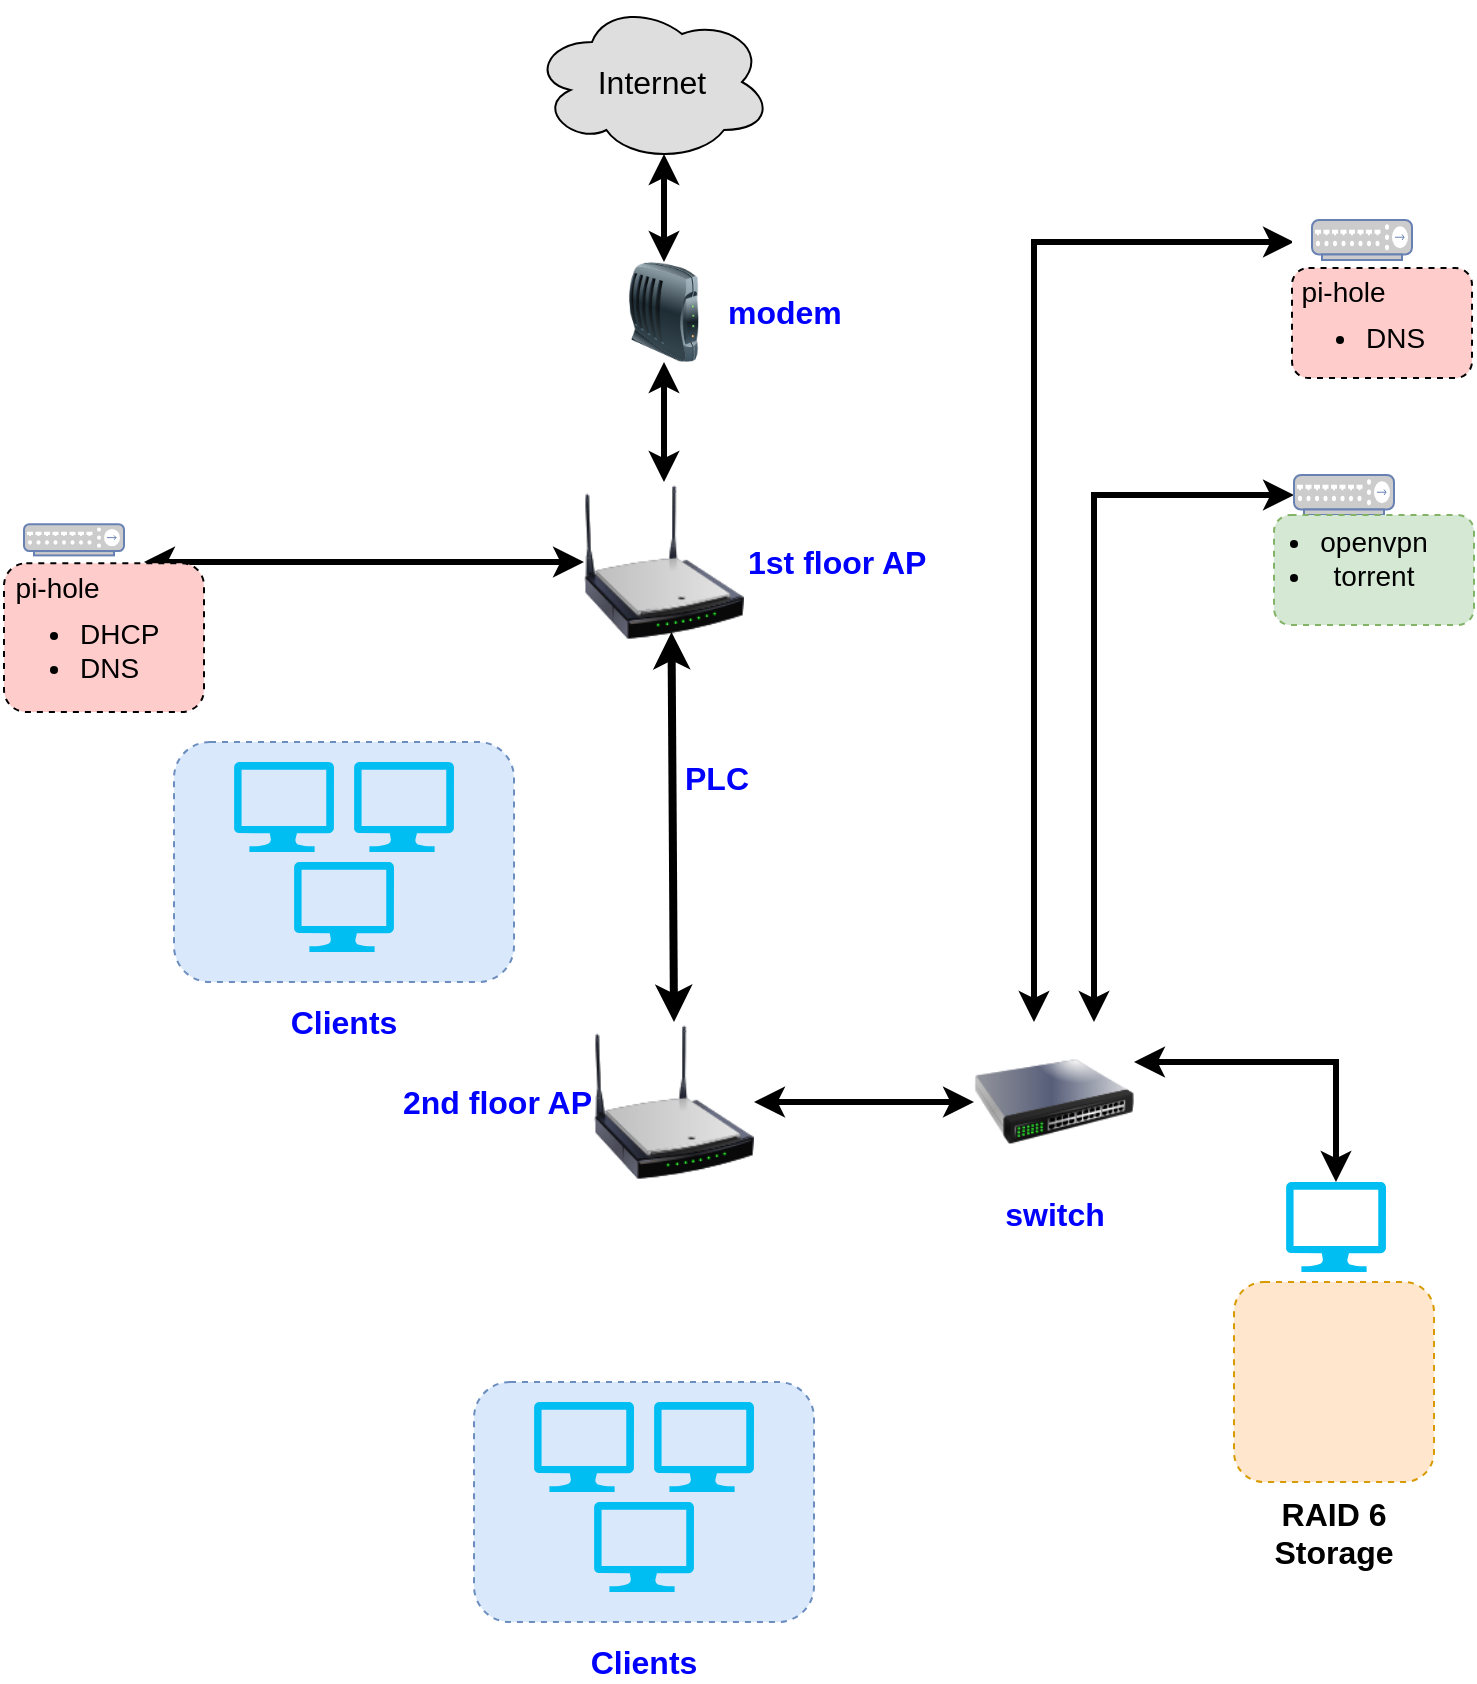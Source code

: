 <mxfile version="12.9.3" type="github">
  <diagram id="mYLeq-nyKpzClfBrtyMi" name="Page-1">
    <mxGraphModel dx="826" dy="1031" grid="1" gridSize="10" guides="1" tooltips="1" connect="1" arrows="1" fold="1" page="1" pageScale="1" pageWidth="850" pageHeight="1100" math="0" shadow="0">
      <root>
        <mxCell id="0" />
        <mxCell id="1" parent="0" />
        <mxCell id="jhTQluIwvFNyfBxd88vz-61" value="&lt;font style=&quot;font-size: 16px&quot;&gt;RAID 6 Storage&lt;/font&gt;" style="rounded=1;whiteSpace=wrap;html=1;dashed=1;strokeColor=#d79b00;fillColor=#ffe6cc;align=center;labelPosition=center;verticalLabelPosition=bottom;verticalAlign=top;fontStyle=1;" parent="1" vertex="1">
          <mxGeometry x="670" y="650" width="100" height="100" as="geometry" />
        </mxCell>
        <mxCell id="biianqtAshMLmKHlSj_L-2" value="&lt;font style=&quot;font-size: 16px&quot;&gt;Internet&lt;/font&gt;" style="ellipse;shape=cloud;whiteSpace=wrap;html=1;labelBackgroundColor=none;fillColor=#DEDEDE;" parent="1" vertex="1">
          <mxGeometry x="319" y="10" width="120" height="80" as="geometry" />
        </mxCell>
        <mxCell id="biianqtAshMLmKHlSj_L-3" value="modem" style="image;html=1;labelBackgroundColor=#ffffff;image=img/lib/clip_art/networking/Modem_128x128.png;labelPosition=right;verticalLabelPosition=middle;align=left;verticalAlign=middle;fontSize=16;fontStyle=1;fontColor=#0000FF;" parent="1" vertex="1">
          <mxGeometry x="355" y="140" width="60" height="50" as="geometry" />
        </mxCell>
        <mxCell id="biianqtAshMLmKHlSj_L-19" style="edgeStyle=orthogonalEdgeStyle;rounded=0;orthogonalLoop=1;jettySize=auto;html=1;startArrow=classic;startFill=1;strokeWidth=3;" parent="1" source="biianqtAshMLmKHlSj_L-6" edge="1">
          <mxGeometry relative="1" as="geometry">
            <mxPoint x="125" y="290" as="targetPoint" />
          </mxGeometry>
        </mxCell>
        <mxCell id="biianqtAshMLmKHlSj_L-6" value="&lt;font style=&quot;font-size: 16px&quot;&gt;1st floor AP&lt;/font&gt;" style="image;html=1;labelBackgroundColor=#ffffff;image=img/lib/clip_art/networking/Wireless_Router_N_128x128.png;labelPosition=right;verticalLabelPosition=middle;align=left;verticalAlign=middle;fontColor=#0000FF;fontStyle=1" parent="1" vertex="1">
          <mxGeometry x="345" y="250" width="80" height="80" as="geometry" />
        </mxCell>
        <mxCell id="biianqtAshMLmKHlSj_L-8" value="&lt;font style=&quot;font-size: 16px&quot;&gt;PLC&lt;/font&gt;" style="rounded=0;orthogonalLoop=1;jettySize=auto;html=1;startArrow=classic;startFill=1;strokeWidth=4;exitX=0.5;exitY=0;exitDx=0;exitDy=0;fontColor=#0000FF;fontStyle=1" parent="1" source="biianqtAshMLmKHlSj_L-7" edge="1">
          <mxGeometry x="0.246" y="-22" relative="1" as="geometry">
            <mxPoint x="391.25" y="485" as="sourcePoint" />
            <mxPoint x="388.75" y="325" as="targetPoint" />
            <mxPoint as="offset" />
          </mxGeometry>
        </mxCell>
        <mxCell id="biianqtAshMLmKHlSj_L-7" value="&lt;font style=&quot;font-size: 16px&quot;&gt;2nd floor AP&lt;/font&gt;" style="image;html=1;labelBackgroundColor=#ffffff;image=img/lib/clip_art/networking/Wireless_Router_N_128x128.png;labelPosition=left;verticalLabelPosition=middle;align=right;verticalAlign=middle;fontStyle=1;fontColor=#0000FF;" parent="1" vertex="1">
          <mxGeometry x="350" y="520" width="80" height="80" as="geometry" />
        </mxCell>
        <mxCell id="biianqtAshMLmKHlSj_L-10" value="" style="endArrow=classic;startArrow=classic;html=1;exitX=0.5;exitY=0;exitDx=0;exitDy=0;entryX=0.55;entryY=0.95;entryDx=0;entryDy=0;entryPerimeter=0;rounded=0;strokeWidth=3;" parent="1" source="biianqtAshMLmKHlSj_L-3" target="biianqtAshMLmKHlSj_L-2" edge="1">
          <mxGeometry width="50" height="50" relative="1" as="geometry">
            <mxPoint x="290" y="150" as="sourcePoint" />
            <mxPoint x="340" y="100" as="targetPoint" />
          </mxGeometry>
        </mxCell>
        <mxCell id="biianqtAshMLmKHlSj_L-11" value="" style="endArrow=classic;startArrow=classic;html=1;strokeWidth=3;entryX=0.5;entryY=1;entryDx=0;entryDy=0;" parent="1" target="biianqtAshMLmKHlSj_L-3" edge="1">
          <mxGeometry width="50" height="50" relative="1" as="geometry">
            <mxPoint x="385" y="250" as="sourcePoint" />
            <mxPoint x="355" y="230" as="targetPoint" />
          </mxGeometry>
        </mxCell>
        <mxCell id="jhTQluIwvFNyfBxd88vz-19" style="edgeStyle=orthogonalEdgeStyle;rounded=0;orthogonalLoop=1;jettySize=auto;html=1;startArrow=classic;startFill=1;strokeWidth=3;entryX=1;entryY=0.5;entryDx=0;entryDy=0;" parent="1" source="jhTQluIwvFNyfBxd88vz-18" target="biianqtAshMLmKHlSj_L-7" edge="1">
          <mxGeometry relative="1" as="geometry">
            <mxPoint x="570" y="253" as="targetPoint" />
          </mxGeometry>
        </mxCell>
        <mxCell id="jhTQluIwvFNyfBxd88vz-31" style="edgeStyle=orthogonalEdgeStyle;rounded=0;orthogonalLoop=1;jettySize=auto;html=1;startArrow=classic;startFill=1;strokeWidth=3;" parent="1" source="jhTQluIwvFNyfBxd88vz-18" edge="1">
          <mxGeometry relative="1" as="geometry">
            <mxPoint x="700" y="130" as="targetPoint" />
            <Array as="points">
              <mxPoint x="570" y="130" />
            </Array>
          </mxGeometry>
        </mxCell>
        <mxCell id="jhTQluIwvFNyfBxd88vz-43" style="edgeStyle=orthogonalEdgeStyle;rounded=0;orthogonalLoop=1;jettySize=auto;html=1;entryX=0;entryY=0.5;entryDx=0;entryDy=0;startArrow=classic;startFill=1;strokeWidth=3;entryPerimeter=0;exitX=0.75;exitY=0;exitDx=0;exitDy=0;" parent="1" source="jhTQluIwvFNyfBxd88vz-18" target="jhTQluIwvFNyfBxd88vz-34" edge="1">
          <mxGeometry relative="1" as="geometry" />
        </mxCell>
        <mxCell id="jhTQluIwvFNyfBxd88vz-18" value="switch" style="image;html=1;labelBackgroundColor=#ffffff;image=img/lib/clip_art/networking/Switch_128x128.png;rounded=1;dashed=1;strokeColor=#000000;fillColor=none;align=center;fontSize=16;fontStyle=1;fontColor=#0000FF;" parent="1" vertex="1">
          <mxGeometry x="540" y="520" width="80" height="80" as="geometry" />
        </mxCell>
        <mxCell id="jhTQluIwvFNyfBxd88vz-32" value="" style="group;spacing=2;spacingLeft=0;" parent="1" vertex="1" connectable="0">
          <mxGeometry x="690" y="247.5" width="100" height="85" as="geometry" />
        </mxCell>
        <mxCell id="jhTQluIwvFNyfBxd88vz-52" value="" style="group" parent="jhTQluIwvFNyfBxd88vz-32" vertex="1" connectable="0">
          <mxGeometry x="10" width="60" height="33" as="geometry" />
        </mxCell>
        <mxCell id="jhTQluIwvFNyfBxd88vz-33" value="" style="group" parent="jhTQluIwvFNyfBxd88vz-52" vertex="1" connectable="0">
          <mxGeometry width="60" height="33" as="geometry" />
        </mxCell>
        <mxCell id="jhTQluIwvFNyfBxd88vz-34" value="" style="fontColor=#0066CC;verticalAlign=top;verticalLabelPosition=bottom;labelPosition=center;align=center;html=1;outlineConnect=0;fillColor=#CCCCCC;strokeColor=#6881B3;gradientColor=none;gradientDirection=north;strokeWidth=2;shape=mxgraph.networks.hub;" parent="jhTQluIwvFNyfBxd88vz-33" vertex="1">
          <mxGeometry y="-1" width="50" height="20" as="geometry" />
        </mxCell>
        <mxCell id="jhTQluIwvFNyfBxd88vz-35" value="" style="shape=image;html=1;verticalAlign=top;verticalLabelPosition=bottom;labelBackgroundColor=#ffffff;imageAspect=0;aspect=fixed;image=https://cdn4.iconfinder.com/data/icons/logos-and-brands/512/272_Raspberry_Pi_logo-128.png" parent="jhTQluIwvFNyfBxd88vz-33" vertex="1">
          <mxGeometry x="30" y="-17" width="30" height="30" as="geometry" />
        </mxCell>
        <mxCell id="jhTQluIwvFNyfBxd88vz-56" value="&lt;br&gt;&lt;ul style=&quot;font-size: 14px&quot;&gt;&lt;li&gt;openvpn&lt;/li&gt;&lt;li&gt;torrent&lt;/li&gt;&lt;/ul&gt;" style="text;html=1;strokeColor=#82b366;fillColor=#d5e8d4;align=center;verticalAlign=bottom;whiteSpace=wrap;rounded=1;dashed=1;labelPosition=center;verticalLabelPosition=middle;spacingLeft=-40;" parent="jhTQluIwvFNyfBxd88vz-32" vertex="1">
          <mxGeometry y="19" width="100" height="55" as="geometry" />
        </mxCell>
        <mxCell id="jhTQluIwvFNyfBxd88vz-42" value="" style="group;fontSize=14;" parent="1" vertex="1" connectable="0">
          <mxGeometry x="55" y="253" width="110" height="122" as="geometry" />
        </mxCell>
        <mxCell id="jhTQluIwvFNyfBxd88vz-24" value="" style="group" parent="jhTQluIwvFNyfBxd88vz-42" vertex="1" connectable="0">
          <mxGeometry y="22" width="110" height="90" as="geometry" />
        </mxCell>
        <mxCell id="biianqtAshMLmKHlSj_L-18" value="" style="group" parent="jhTQluIwvFNyfBxd88vz-24" vertex="1" connectable="0">
          <mxGeometry x="10" width="60" height="25.74" as="geometry" />
        </mxCell>
        <mxCell id="biianqtAshMLmKHlSj_L-17" value="" style="fontColor=#0066CC;verticalAlign=top;verticalLabelPosition=bottom;labelPosition=center;align=center;html=1;outlineConnect=0;fillColor=#CCCCCC;strokeColor=#6881B3;gradientColor=none;gradientDirection=north;strokeWidth=2;shape=mxgraph.networks.hub;" parent="biianqtAshMLmKHlSj_L-18" vertex="1">
          <mxGeometry y="-3.9" width="50" height="15.6" as="geometry" />
        </mxCell>
        <mxCell id="biianqtAshMLmKHlSj_L-20" value="&lt;p style=&quot;line-height: 0%&quot;&gt;&lt;font style=&quot;font-size: 14px ; line-height: 0%&quot;&gt;&amp;nbsp; pi-hole&lt;br&gt;&lt;/font&gt;&lt;/p&gt;&lt;blockquote style=&quot;margin: 0px 0px 0px 40px ; border: none ; padding: 0px ; font-size: 14px&quot;&gt;&lt;/blockquote&gt;&lt;ul style=&quot;font-size: 14px&quot;&gt;&lt;li&gt;&lt;span&gt;&lt;font style=&quot;font-size: 14px ; line-height: 0%&quot;&gt;DHCP&lt;/font&gt;&lt;/span&gt;&lt;/li&gt;&lt;li&gt;&lt;font style=&quot;font-size: 14px&quot;&gt;DNS&lt;/font&gt;&lt;/li&gt;&lt;/ul&gt;&lt;p&gt;&lt;/p&gt;" style="text;html=1;strokeColor=#000000;fillColor=#FFCCCC;align=left;verticalAlign=middle;whiteSpace=wrap;rounded=1;dashed=1;spacingLeft=-4;" parent="jhTQluIwvFNyfBxd88vz-24" vertex="1">
          <mxGeometry y="15.6" width="100" height="74.4" as="geometry" />
        </mxCell>
        <mxCell id="biianqtAshMLmKHlSj_L-14" value="" style="shape=image;html=1;verticalAlign=top;verticalLabelPosition=bottom;labelBackgroundColor=#ffffff;imageAspect=0;aspect=fixed;image=https://cdn4.iconfinder.com/data/icons/logos-and-brands/512/272_Raspberry_Pi_logo-128.png" parent="jhTQluIwvFNyfBxd88vz-42" vertex="1">
          <mxGeometry x="40" width="30" height="30" as="geometry" />
        </mxCell>
        <mxCell id="jhTQluIwvFNyfBxd88vz-49" value="" style="group" parent="1" vertex="1" connectable="0">
          <mxGeometry x="290" y="630" width="170" height="190" as="geometry" />
        </mxCell>
        <mxCell id="jhTQluIwvFNyfBxd88vz-9" value="" style="group" parent="jhTQluIwvFNyfBxd88vz-49" vertex="1" connectable="0">
          <mxGeometry y="50" width="170" height="140" as="geometry" />
        </mxCell>
        <mxCell id="jhTQluIwvFNyfBxd88vz-13" value="" style="rounded=1;whiteSpace=wrap;html=1;dashed=1;strokeColor=#6c8ebf;align=left;fillColor=#dae8fc;" parent="jhTQluIwvFNyfBxd88vz-9" vertex="1">
          <mxGeometry y="20" width="170" height="120" as="geometry" />
        </mxCell>
        <mxCell id="jhTQluIwvFNyfBxd88vz-10" value="" style="verticalLabelPosition=bottom;html=1;verticalAlign=top;align=center;strokeColor=none;fillColor=#00BEF2;shape=mxgraph.azure.computer;pointerEvents=1;rounded=1;dashed=1;" parent="jhTQluIwvFNyfBxd88vz-9" vertex="1">
          <mxGeometry x="30" y="30" width="50" height="45" as="geometry" />
        </mxCell>
        <mxCell id="jhTQluIwvFNyfBxd88vz-11" value="" style="verticalLabelPosition=bottom;html=1;verticalAlign=top;align=center;strokeColor=none;fillColor=#00BEF2;shape=mxgraph.azure.computer;pointerEvents=1;rounded=1;dashed=1;" parent="jhTQluIwvFNyfBxd88vz-9" vertex="1">
          <mxGeometry x="90" y="30" width="50" height="45" as="geometry" />
        </mxCell>
        <mxCell id="jhTQluIwvFNyfBxd88vz-12" value="" style="verticalLabelPosition=bottom;html=1;verticalAlign=top;align=center;strokeColor=none;fillColor=#00BEF2;shape=mxgraph.azure.computer;pointerEvents=1;rounded=1;dashed=1;" parent="jhTQluIwvFNyfBxd88vz-9" vertex="1">
          <mxGeometry x="60" y="80" width="50" height="45" as="geometry" />
        </mxCell>
        <mxCell id="jhTQluIwvFNyfBxd88vz-17" value="" style="shape=image;html=1;verticalAlign=top;verticalLabelPosition=bottom;labelBackgroundColor=#ffffff;imageAspect=0;aspect=fixed;image=https://cdn3.iconfinder.com/data/icons/iconic-1/32/bolt-128.png;rounded=1;dashed=1;strokeColor=#000000;fillColor=none;align=left;" parent="jhTQluIwvFNyfBxd88vz-49" vertex="1">
          <mxGeometry x="61" width="48" height="48" as="geometry" />
        </mxCell>
        <mxCell id="jhTQluIwvFNyfBxd88vz-8" value="" style="group" parent="1" vertex="1" connectable="0">
          <mxGeometry x="140" y="360" width="170" height="140" as="geometry" />
        </mxCell>
        <mxCell id="jhTQluIwvFNyfBxd88vz-6" value="" style="rounded=1;whiteSpace=wrap;html=1;dashed=1;strokeColor=#6c8ebf;align=left;fillColor=#dae8fc;" parent="jhTQluIwvFNyfBxd88vz-8" vertex="1">
          <mxGeometry y="20" width="170" height="120" as="geometry" />
        </mxCell>
        <mxCell id="jhTQluIwvFNyfBxd88vz-1" value="" style="verticalLabelPosition=bottom;html=1;verticalAlign=top;align=center;strokeColor=none;fillColor=#00BEF2;shape=mxgraph.azure.computer;pointerEvents=1;rounded=1;dashed=1;" parent="jhTQluIwvFNyfBxd88vz-8" vertex="1">
          <mxGeometry x="30" y="30" width="50" height="45" as="geometry" />
        </mxCell>
        <mxCell id="jhTQluIwvFNyfBxd88vz-2" value="" style="verticalLabelPosition=bottom;html=1;verticalAlign=top;align=center;strokeColor=none;fillColor=#00BEF2;shape=mxgraph.azure.computer;pointerEvents=1;rounded=1;dashed=1;" parent="jhTQluIwvFNyfBxd88vz-8" vertex="1">
          <mxGeometry x="90" y="30" width="50" height="45" as="geometry" />
        </mxCell>
        <mxCell id="jhTQluIwvFNyfBxd88vz-5" value="" style="verticalLabelPosition=bottom;html=1;verticalAlign=top;align=center;strokeColor=none;fillColor=#00BEF2;shape=mxgraph.azure.computer;pointerEvents=1;rounded=1;dashed=1;" parent="jhTQluIwvFNyfBxd88vz-8" vertex="1">
          <mxGeometry x="60" y="80" width="50" height="45" as="geometry" />
        </mxCell>
        <mxCell id="jhTQluIwvFNyfBxd88vz-16" value="" style="shape=image;html=1;verticalAlign=top;verticalLabelPosition=bottom;labelBackgroundColor=#ffffff;imageAspect=0;aspect=fixed;image=https://cdn3.iconfinder.com/data/icons/iconic-1/32/bolt-128.png;rounded=1;dashed=1;strokeColor=#000000;fillColor=none;align=left;" parent="1" vertex="1">
          <mxGeometry x="302" y="330" width="48" height="48" as="geometry" />
        </mxCell>
        <mxCell id="jhTQluIwvFNyfBxd88vz-53" value="" style="group;fontSize=15;fillColor=#ffffff;" parent="1" vertex="1" connectable="0">
          <mxGeometry x="699" y="102" width="90" height="96" as="geometry" />
        </mxCell>
        <mxCell id="jhTQluIwvFNyfBxd88vz-41" value="" style="group" parent="jhTQluIwvFNyfBxd88vz-53" vertex="1" connectable="0">
          <mxGeometry width="90" height="96" as="geometry" />
        </mxCell>
        <mxCell id="jhTQluIwvFNyfBxd88vz-25" value="" style="group" parent="jhTQluIwvFNyfBxd88vz-41" vertex="1" connectable="0">
          <mxGeometry x="10" y="22" width="60" height="33" as="geometry" />
        </mxCell>
        <mxCell id="jhTQluIwvFNyfBxd88vz-26" value="" style="fontColor=#0066CC;verticalAlign=top;verticalLabelPosition=bottom;labelPosition=center;align=center;html=1;outlineConnect=0;fillColor=#CCCCCC;strokeColor=#6881B3;gradientColor=none;gradientDirection=north;strokeWidth=2;shape=mxgraph.networks.hub;" parent="jhTQluIwvFNyfBxd88vz-25" vertex="1">
          <mxGeometry y="-5" width="50" height="20" as="geometry" />
        </mxCell>
        <mxCell id="jhTQluIwvFNyfBxd88vz-28" value="&lt;p style=&quot;line-height: 0%&quot;&gt;&lt;font style=&quot;font-size: 14px&quot;&gt;&amp;nbsp; pi-hole&lt;br&gt;&lt;/font&gt;&lt;/p&gt;&lt;ul style=&quot;font-size: 14px&quot;&gt;&lt;li&gt;&lt;font style=&quot;font-size: 14px&quot;&gt;DNS&lt;/font&gt;&lt;/li&gt;&lt;/ul&gt;&lt;p&gt;&lt;/p&gt;" style="text;html=1;strokeColor=#000000;fillColor=#FFCCCC;align=left;verticalAlign=middle;whiteSpace=wrap;rounded=1;dashed=1;spacingLeft=-5;" parent="jhTQluIwvFNyfBxd88vz-41" vertex="1">
          <mxGeometry y="41" width="90" height="55" as="geometry" />
        </mxCell>
        <mxCell id="jhTQluIwvFNyfBxd88vz-27" value="" style="shape=image;html=1;verticalAlign=top;verticalLabelPosition=bottom;labelBackgroundColor=#ffffff;imageAspect=0;aspect=fixed;image=https://cdn4.iconfinder.com/data/icons/logos-and-brands/512/272_Raspberry_Pi_logo-128.png" parent="jhTQluIwvFNyfBxd88vz-41" vertex="1">
          <mxGeometry x="40" width="30" height="30" as="geometry" />
        </mxCell>
        <mxCell id="jhTQluIwvFNyfBxd88vz-57" value="" style="shape=image;html=1;verticalAlign=top;verticalLabelPosition=bottom;labelBackgroundColor=#ffffff;imageAspect=0;aspect=fixed;image=https://cdn2.iconfinder.com/data/icons/crystalproject/128x128/apps/harddrive.png;rounded=1;dashed=1;strokeColor=#000000;fillColor=none;align=left;" parent="1" vertex="1">
          <mxGeometry x="676" y="660" width="58" height="58" as="geometry" />
        </mxCell>
        <mxCell id="jhTQluIwvFNyfBxd88vz-58" value="" style="shape=image;html=1;verticalAlign=top;verticalLabelPosition=bottom;labelBackgroundColor=#ffffff;imageAspect=0;aspect=fixed;image=https://cdn2.iconfinder.com/data/icons/crystalproject/128x128/apps/harddrive.png;rounded=1;dashed=1;strokeColor=#000000;fillColor=none;align=left;" parent="1" vertex="1">
          <mxGeometry x="686" y="670" width="58" height="58" as="geometry" />
        </mxCell>
        <mxCell id="jhTQluIwvFNyfBxd88vz-59" value="" style="shape=image;html=1;verticalAlign=top;verticalLabelPosition=bottom;labelBackgroundColor=#ffffff;imageAspect=0;aspect=fixed;image=https://cdn2.iconfinder.com/data/icons/crystalproject/128x128/apps/harddrive.png;rounded=1;dashed=1;strokeColor=#000000;fillColor=none;align=left;" parent="1" vertex="1">
          <mxGeometry x="696" y="680" width="58" height="58" as="geometry" />
        </mxCell>
        <mxCell id="jhTQluIwvFNyfBxd88vz-60" value="" style="shape=image;html=1;verticalAlign=top;verticalLabelPosition=bottom;labelBackgroundColor=#ffffff;imageAspect=0;aspect=fixed;image=https://cdn2.iconfinder.com/data/icons/crystalproject/128x128/apps/harddrive.png;rounded=1;dashed=1;strokeColor=#000000;fillColor=none;align=left;" parent="1" vertex="1">
          <mxGeometry x="706" y="690" width="58" height="58" as="geometry" />
        </mxCell>
        <mxCell id="jhTQluIwvFNyfBxd88vz-63" style="edgeStyle=none;rounded=0;orthogonalLoop=1;jettySize=auto;html=1;entryX=1;entryY=0.25;entryDx=0;entryDy=0;startArrow=classic;startFill=1;strokeWidth=3;" parent="1" source="jhTQluIwvFNyfBxd88vz-62" target="jhTQluIwvFNyfBxd88vz-18" edge="1">
          <mxGeometry relative="1" as="geometry">
            <Array as="points">
              <mxPoint x="721" y="540" />
            </Array>
          </mxGeometry>
        </mxCell>
        <mxCell id="jhTQluIwvFNyfBxd88vz-62" value="" style="verticalLabelPosition=bottom;html=1;verticalAlign=top;align=center;strokeColor=none;fillColor=#00BEF2;shape=mxgraph.azure.computer;pointerEvents=1;rounded=1;dashed=1;" parent="1" vertex="1">
          <mxGeometry x="696" y="600" width="50" height="45" as="geometry" />
        </mxCell>
        <mxCell id="jhTQluIwvFNyfBxd88vz-7" value="Clients" style="text;html=1;strokeColor=none;fillColor=none;align=center;verticalAlign=middle;whiteSpace=wrap;rounded=0;dashed=1;fontSize=16;fontColor=#0000FF;fontStyle=1" parent="1" vertex="1">
          <mxGeometry x="205" y="510" width="40" height="20" as="geometry" />
        </mxCell>
        <mxCell id="jhTQluIwvFNyfBxd88vz-14" value="Clients" style="text;html=1;strokeColor=none;fillColor=none;align=center;verticalAlign=middle;whiteSpace=wrap;rounded=0;dashed=1;fontSize=16;fontColor=#0000FF;fontStyle=1" parent="1" vertex="1">
          <mxGeometry x="355" y="830" width="40" height="20" as="geometry" />
        </mxCell>
      </root>
    </mxGraphModel>
  </diagram>
</mxfile>
